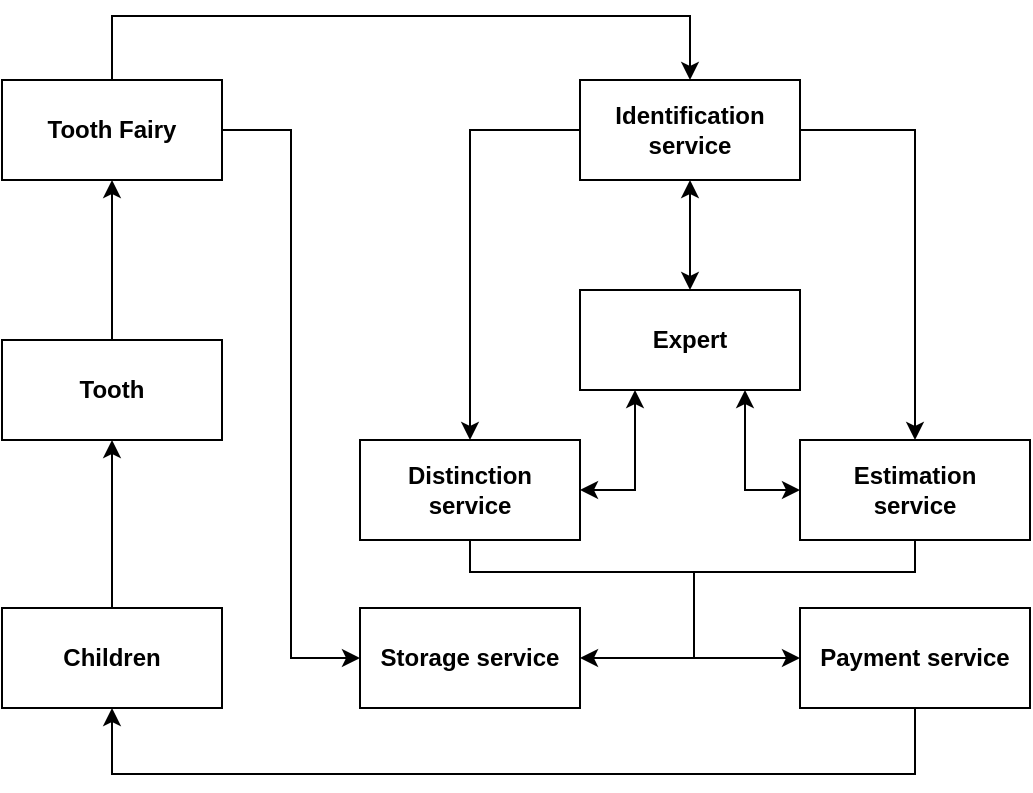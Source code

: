 <mxfile version="24.9.3">
  <diagram name="Page-1" id="7c7j97ExM4J1tIepNCJn">
    <mxGraphModel dx="1034" dy="679" grid="0" gridSize="10" guides="1" tooltips="1" connect="1" arrows="1" fold="1" page="0" pageScale="1" pageWidth="850" pageHeight="1100" math="0" shadow="0">
      <root>
        <mxCell id="0" />
        <mxCell id="1" parent="0" />
        <mxCell id="oGrtgn9L7tVtQ5_F4s7t-10" style="edgeStyle=orthogonalEdgeStyle;rounded=0;orthogonalLoop=1;jettySize=auto;html=1;exitX=0.5;exitY=0;exitDx=0;exitDy=0;entryX=0.5;entryY=0;entryDx=0;entryDy=0;" parent="1" source="oGrtgn9L7tVtQ5_F4s7t-2" target="oGrtgn9L7tVtQ5_F4s7t-5" edge="1">
          <mxGeometry relative="1" as="geometry">
            <Array as="points">
              <mxPoint x="7" y="148" />
              <mxPoint x="296" y="148" />
            </Array>
          </mxGeometry>
        </mxCell>
        <mxCell id="onGUmNa2HDrF9_WzgU1q-9" style="edgeStyle=orthogonalEdgeStyle;rounded=0;orthogonalLoop=1;jettySize=auto;html=1;exitX=1;exitY=0.5;exitDx=0;exitDy=0;entryX=0;entryY=0.5;entryDx=0;entryDy=0;" parent="1" source="oGrtgn9L7tVtQ5_F4s7t-2" target="oGrtgn9L7tVtQ5_F4s7t-9" edge="1">
          <mxGeometry relative="1" as="geometry" />
        </mxCell>
        <mxCell id="oGrtgn9L7tVtQ5_F4s7t-2" value="&lt;b&gt;Tooth Fairy&lt;/b&gt;" style="html=1;whiteSpace=wrap;" parent="1" vertex="1">
          <mxGeometry x="-48" y="180" width="110" height="50" as="geometry" />
        </mxCell>
        <mxCell id="oGrtgn9L7tVtQ5_F4s7t-16" style="edgeStyle=orthogonalEdgeStyle;rounded=0;orthogonalLoop=1;jettySize=auto;html=1;exitX=0.5;exitY=0;exitDx=0;exitDy=0;entryX=0.5;entryY=1;entryDx=0;entryDy=0;" parent="1" source="oGrtgn9L7tVtQ5_F4s7t-3" target="oGrtgn9L7tVtQ5_F4s7t-4" edge="1">
          <mxGeometry relative="1" as="geometry" />
        </mxCell>
        <mxCell id="oGrtgn9L7tVtQ5_F4s7t-3" value="&lt;b&gt;Children&lt;/b&gt;" style="html=1;whiteSpace=wrap;" parent="1" vertex="1">
          <mxGeometry x="-48" y="444" width="110" height="50" as="geometry" />
        </mxCell>
        <mxCell id="oGrtgn9L7tVtQ5_F4s7t-17" style="edgeStyle=orthogonalEdgeStyle;rounded=0;orthogonalLoop=1;jettySize=auto;html=1;exitX=0.5;exitY=0;exitDx=0;exitDy=0;entryX=0.5;entryY=1;entryDx=0;entryDy=0;" parent="1" source="oGrtgn9L7tVtQ5_F4s7t-4" target="oGrtgn9L7tVtQ5_F4s7t-2" edge="1">
          <mxGeometry relative="1" as="geometry" />
        </mxCell>
        <mxCell id="oGrtgn9L7tVtQ5_F4s7t-4" value="&lt;b&gt;Tooth&lt;/b&gt;" style="html=1;whiteSpace=wrap;" parent="1" vertex="1">
          <mxGeometry x="-48" y="310" width="110" height="50" as="geometry" />
        </mxCell>
        <mxCell id="onGUmNa2HDrF9_WzgU1q-5" style="edgeStyle=orthogonalEdgeStyle;rounded=0;orthogonalLoop=1;jettySize=auto;html=1;exitX=0;exitY=0.5;exitDx=0;exitDy=0;entryX=0.5;entryY=0;entryDx=0;entryDy=0;" parent="1" source="oGrtgn9L7tVtQ5_F4s7t-5" target="oGrtgn9L7tVtQ5_F4s7t-8" edge="1">
          <mxGeometry relative="1" as="geometry" />
        </mxCell>
        <mxCell id="onGUmNa2HDrF9_WzgU1q-6" style="edgeStyle=orthogonalEdgeStyle;rounded=0;orthogonalLoop=1;jettySize=auto;html=1;exitX=1;exitY=0.5;exitDx=0;exitDy=0;entryX=0.5;entryY=0;entryDx=0;entryDy=0;" parent="1" source="oGrtgn9L7tVtQ5_F4s7t-5" target="oGrtgn9L7tVtQ5_F4s7t-7" edge="1">
          <mxGeometry relative="1" as="geometry" />
        </mxCell>
        <mxCell id="oGrtgn9L7tVtQ5_F4s7t-5" value="&lt;b&gt;Identification&lt;/b&gt;&lt;div&gt;&lt;b&gt;service&lt;/b&gt;&lt;/div&gt;" style="html=1;whiteSpace=wrap;" parent="1" vertex="1">
          <mxGeometry x="241" y="180" width="110" height="50" as="geometry" />
        </mxCell>
        <mxCell id="oGrtgn9L7tVtQ5_F4s7t-15" style="edgeStyle=orthogonalEdgeStyle;rounded=0;orthogonalLoop=1;jettySize=auto;html=1;exitX=0.5;exitY=1;exitDx=0;exitDy=0;entryX=0.5;entryY=1;entryDx=0;entryDy=0;" parent="1" source="oGrtgn9L7tVtQ5_F4s7t-6" target="oGrtgn9L7tVtQ5_F4s7t-3" edge="1">
          <mxGeometry relative="1" as="geometry">
            <Array as="points">
              <mxPoint x="409" y="527" />
              <mxPoint x="7" y="527" />
            </Array>
          </mxGeometry>
        </mxCell>
        <mxCell id="oGrtgn9L7tVtQ5_F4s7t-6" value="&lt;b&gt;Payment service&lt;/b&gt;" style="html=1;whiteSpace=wrap;" parent="1" vertex="1">
          <mxGeometry x="351" y="444" width="115" height="50" as="geometry" />
        </mxCell>
        <mxCell id="UBnhvtp0Pl-LXD7bgFIG-4" style="edgeStyle=orthogonalEdgeStyle;rounded=0;orthogonalLoop=1;jettySize=auto;html=1;exitX=0.5;exitY=1;exitDx=0;exitDy=0;entryX=1;entryY=0.5;entryDx=0;entryDy=0;" edge="1" parent="1" source="oGrtgn9L7tVtQ5_F4s7t-7" target="oGrtgn9L7tVtQ5_F4s7t-9">
          <mxGeometry relative="1" as="geometry">
            <Array as="points">
              <mxPoint x="409" y="426" />
              <mxPoint x="298" y="426" />
              <mxPoint x="298" y="469" />
            </Array>
          </mxGeometry>
        </mxCell>
        <mxCell id="oGrtgn9L7tVtQ5_F4s7t-7" value="&lt;b&gt;Estimation&lt;/b&gt;&lt;div&gt;&lt;b&gt;service&lt;/b&gt;&lt;/div&gt;" style="html=1;whiteSpace=wrap;" parent="1" vertex="1">
          <mxGeometry x="351" y="360" width="115" height="50" as="geometry" />
        </mxCell>
        <mxCell id="UBnhvtp0Pl-LXD7bgFIG-3" style="edgeStyle=orthogonalEdgeStyle;rounded=0;orthogonalLoop=1;jettySize=auto;html=1;exitX=0.5;exitY=1;exitDx=0;exitDy=0;entryX=0;entryY=0.5;entryDx=0;entryDy=0;" edge="1" parent="1" source="oGrtgn9L7tVtQ5_F4s7t-8" target="oGrtgn9L7tVtQ5_F4s7t-6">
          <mxGeometry relative="1" as="geometry">
            <Array as="points">
              <mxPoint x="186" y="426" />
              <mxPoint x="298" y="426" />
              <mxPoint x="298" y="469" />
            </Array>
          </mxGeometry>
        </mxCell>
        <mxCell id="oGrtgn9L7tVtQ5_F4s7t-8" value="&lt;b&gt;Distinction&lt;/b&gt;&lt;div&gt;&lt;b&gt;service&lt;/b&gt;&lt;/div&gt;" style="html=1;whiteSpace=wrap;" parent="1" vertex="1">
          <mxGeometry x="131" y="360" width="110" height="50" as="geometry" />
        </mxCell>
        <mxCell id="oGrtgn9L7tVtQ5_F4s7t-9" value="&lt;b&gt;Storage service&lt;/b&gt;" style="html=1;whiteSpace=wrap;" parent="1" vertex="1">
          <mxGeometry x="131" y="444" width="110" height="50" as="geometry" />
        </mxCell>
        <mxCell id="UBnhvtp0Pl-LXD7bgFIG-5" style="edgeStyle=orthogonalEdgeStyle;rounded=0;orthogonalLoop=1;jettySize=auto;html=1;exitX=0.5;exitY=0;exitDx=0;exitDy=0;entryX=0.5;entryY=1;entryDx=0;entryDy=0;startArrow=classic;startFill=1;" edge="1" parent="1" source="onGUmNa2HDrF9_WzgU1q-7" target="oGrtgn9L7tVtQ5_F4s7t-5">
          <mxGeometry relative="1" as="geometry" />
        </mxCell>
        <mxCell id="UBnhvtp0Pl-LXD7bgFIG-7" style="edgeStyle=orthogonalEdgeStyle;rounded=0;orthogonalLoop=1;jettySize=auto;html=1;exitX=0.75;exitY=1;exitDx=0;exitDy=0;entryX=0;entryY=0.5;entryDx=0;entryDy=0;startArrow=classic;startFill=1;" edge="1" parent="1" source="onGUmNa2HDrF9_WzgU1q-7" target="oGrtgn9L7tVtQ5_F4s7t-7">
          <mxGeometry relative="1" as="geometry" />
        </mxCell>
        <mxCell id="UBnhvtp0Pl-LXD7bgFIG-8" style="edgeStyle=orthogonalEdgeStyle;rounded=0;orthogonalLoop=1;jettySize=auto;html=1;exitX=0.25;exitY=1;exitDx=0;exitDy=0;entryX=1;entryY=0.5;entryDx=0;entryDy=0;startArrow=classic;startFill=1;" edge="1" parent="1" source="onGUmNa2HDrF9_WzgU1q-7" target="oGrtgn9L7tVtQ5_F4s7t-8">
          <mxGeometry relative="1" as="geometry" />
        </mxCell>
        <mxCell id="onGUmNa2HDrF9_WzgU1q-7" value="&lt;b&gt;Expert&lt;/b&gt;" style="html=1;whiteSpace=wrap;" parent="1" vertex="1">
          <mxGeometry x="241" y="285" width="110" height="50" as="geometry" />
        </mxCell>
      </root>
    </mxGraphModel>
  </diagram>
</mxfile>

